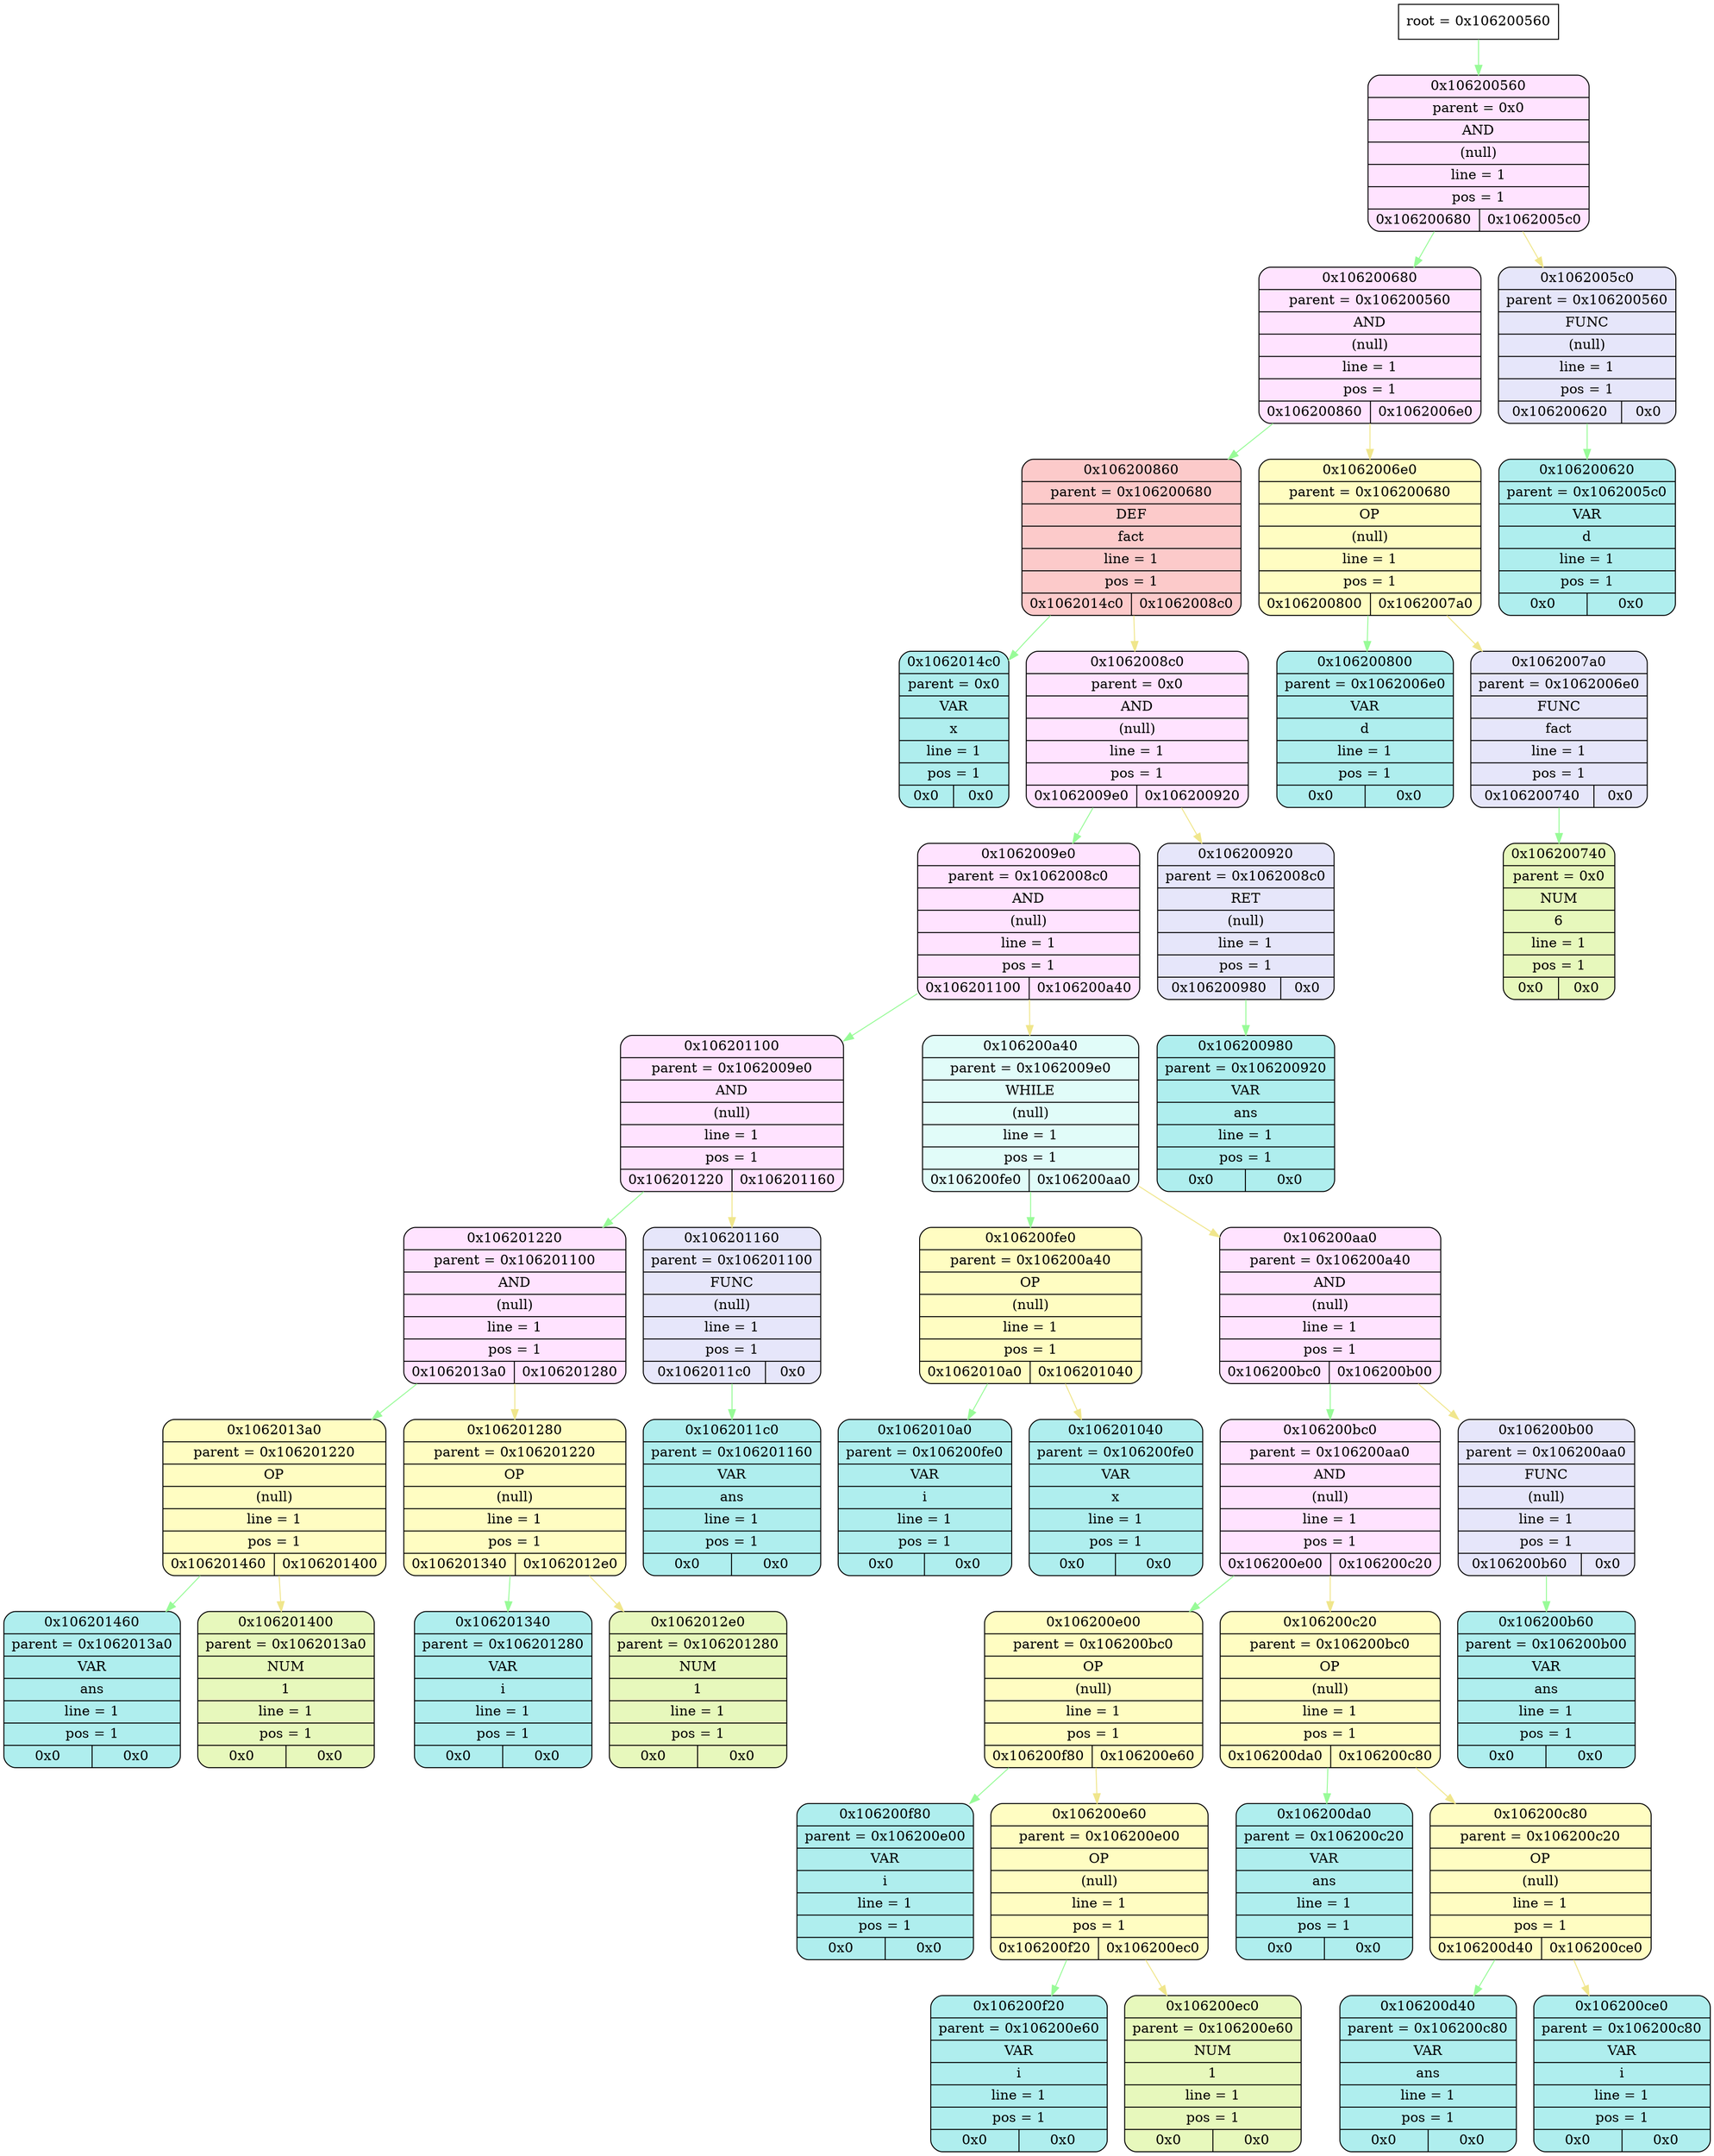 digraph
{
    node_info[shape = record, label = "{root = 0x106200560}"];

    node_info->node_0x106200560 [color = "#98FB98"];
    node_0x106200560[shape = Mrecord, label = "{{0x106200560} | {parent =  0x0} | {AND} | {(null)} | {line = 1} | {pos = 1} | {0x106200680 | 0x1062005c0}}",
                                        style="filled", fillcolor="#FFE3FF"];
    node_0x106200680[shape = Mrecord, label = "{{0x106200680} | {parent =  0x106200560} | {AND} | {(null)} | {line = 1} | {pos = 1} | {0x106200860 | 0x1062006e0}}",
                                        style="filled", fillcolor="#FFE3FF"];
    node_0x106200860[shape = Mrecord, label = "{{0x106200860} | {parent =  0x106200680} | {DEF} | {fact} | {line = 1} | {pos = 1} | {0x1062014c0 | 0x1062008c0}}",
                                        style="filled", fillcolor="#FCCACA"];
    node_0x1062014c0[shape = Mrecord, label = "{{0x1062014c0} | {parent =  0x0} | {VAR} | {x} | {line = 1} | {pos = 1} | {0x0 | 0x0}}",
                                        style="filled", fillcolor="#AFEEEE"];
    node_0x1062008c0[shape = Mrecord, label = "{{0x1062008c0} | {parent =  0x0} | {AND} | {(null)} | {line = 1} | {pos = 1} | {0x1062009e0 | 0x106200920}}",
                                        style="filled", fillcolor="#FFE3FF"];
    node_0x1062009e0[shape = Mrecord, label = "{{0x1062009e0} | {parent =  0x1062008c0} | {AND} | {(null)} | {line = 1} | {pos = 1} | {0x106201100 | 0x106200a40}}",
                                        style="filled", fillcolor="#FFE3FF"];
    node_0x106201100[shape = Mrecord, label = "{{0x106201100} | {parent =  0x1062009e0} | {AND} | {(null)} | {line = 1} | {pos = 1} | {0x106201220 | 0x106201160}}",
                                        style="filled", fillcolor="#FFE3FF"];
    node_0x106201220[shape = Mrecord, label = "{{0x106201220} | {parent =  0x106201100} | {AND} | {(null)} | {line = 1} | {pos = 1} | {0x1062013a0 | 0x106201280}}",
                                        style="filled", fillcolor="#FFE3FF"];
    node_0x1062013a0[shape = Mrecord, label = "{{0x1062013a0} | {parent =  0x106201220} | {OP} | {(null)} | {line = 1} | {pos = 1} | {0x106201460 | 0x106201400}}",
                                        style="filled", fillcolor="#FFFDC2"];
    node_0x106201460[shape = Mrecord, label = "{{0x106201460} | {parent =  0x1062013a0} | {VAR} | {ans} | {line = 1} | {pos = 1} | {0x0 | 0x0}}",
                                        style="filled", fillcolor="#AFEEEE"];
    node_0x106201400[shape = Mrecord, label = "{{0x106201400} | {parent =  0x1062013a0} | {NUM} | {1} | {line = 1} | {pos = 1} | {0x0 | 0x0}}",
                style="filled", fillcolor="#E7F8BC"];
    node_0x106201280[shape = Mrecord, label = "{{0x106201280} | {parent =  0x106201220} | {OP} | {(null)} | {line = 1} | {pos = 1} | {0x106201340 | 0x1062012e0}}",
                                        style="filled", fillcolor="#FFFDC2"];
    node_0x106201340[shape = Mrecord, label = "{{0x106201340} | {parent =  0x106201280} | {VAR} | {i} | {line = 1} | {pos = 1} | {0x0 | 0x0}}",
                                        style="filled", fillcolor="#AFEEEE"];
    node_0x1062012e0[shape = Mrecord, label = "{{0x1062012e0} | {parent =  0x106201280} | {NUM} | {1} | {line = 1} | {pos = 1} | {0x0 | 0x0}}",
                style="filled", fillcolor="#E7F8BC"];
    node_0x106201160[shape = Mrecord, label = "{{0x106201160} | {parent =  0x106201100} | {FUNC} | {(null)} | {line = 1} | {pos = 1} | {0x1062011c0 | 0x0}}",
                                        style="filled", fillcolor="#E6E6FA"];
    node_0x1062011c0[shape = Mrecord, label = "{{0x1062011c0} | {parent =  0x106201160} | {VAR} | {ans} | {line = 1} | {pos = 1} | {0x0 | 0x0}}",
                                        style="filled", fillcolor="#AFEEEE"];
    node_0x106200a40[shape = Mrecord, label = "{{0x106200a40} | {parent =  0x1062009e0} | {WHILE} | {(null)} | {line = 1} | {pos = 1} | {0x106200fe0 | 0x106200aa0}}",
                                        style="filled", fillcolor="#E1FCF9"];
    node_0x106200fe0[shape = Mrecord, label = "{{0x106200fe0} | {parent =  0x106200a40} | {OP} | {(null)} | {line = 1} | {pos = 1} | {0x1062010a0 | 0x106201040}}",
                                        style="filled", fillcolor="#FFFDC2"];
    node_0x1062010a0[shape = Mrecord, label = "{{0x1062010a0} | {parent =  0x106200fe0} | {VAR} | {i} | {line = 1} | {pos = 1} | {0x0 | 0x0}}",
                                        style="filled", fillcolor="#AFEEEE"];
    node_0x106201040[shape = Mrecord, label = "{{0x106201040} | {parent =  0x106200fe0} | {VAR} | {x} | {line = 1} | {pos = 1} | {0x0 | 0x0}}",
                                        style="filled", fillcolor="#AFEEEE"];
    node_0x106200aa0[shape = Mrecord, label = "{{0x106200aa0} | {parent =  0x106200a40} | {AND} | {(null)} | {line = 1} | {pos = 1} | {0x106200bc0 | 0x106200b00}}",
                                        style="filled", fillcolor="#FFE3FF"];
    node_0x106200bc0[shape = Mrecord, label = "{{0x106200bc0} | {parent =  0x106200aa0} | {AND} | {(null)} | {line = 1} | {pos = 1} | {0x106200e00 | 0x106200c20}}",
                                        style="filled", fillcolor="#FFE3FF"];
    node_0x106200e00[shape = Mrecord, label = "{{0x106200e00} | {parent =  0x106200bc0} | {OP} | {(null)} | {line = 1} | {pos = 1} | {0x106200f80 | 0x106200e60}}",
                                        style="filled", fillcolor="#FFFDC2"];
    node_0x106200f80[shape = Mrecord, label = "{{0x106200f80} | {parent =  0x106200e00} | {VAR} | {i} | {line = 1} | {pos = 1} | {0x0 | 0x0}}",
                                        style="filled", fillcolor="#AFEEEE"];
    node_0x106200e60[shape = Mrecord, label = "{{0x106200e60} | {parent =  0x106200e00} | {OP} | {(null)} | {line = 1} | {pos = 1} | {0x106200f20 | 0x106200ec0}}",
                                        style="filled", fillcolor="#FFFDC2"];
    node_0x106200f20[shape = Mrecord, label = "{{0x106200f20} | {parent =  0x106200e60} | {VAR} | {i} | {line = 1} | {pos = 1} | {0x0 | 0x0}}",
                                        style="filled", fillcolor="#AFEEEE"];
    node_0x106200ec0[shape = Mrecord, label = "{{0x106200ec0} | {parent =  0x106200e60} | {NUM} | {1} | {line = 1} | {pos = 1} | {0x0 | 0x0}}",
                style="filled", fillcolor="#E7F8BC"];
    node_0x106200c20[shape = Mrecord, label = "{{0x106200c20} | {parent =  0x106200bc0} | {OP} | {(null)} | {line = 1} | {pos = 1} | {0x106200da0 | 0x106200c80}}",
                                        style="filled", fillcolor="#FFFDC2"];
    node_0x106200da0[shape = Mrecord, label = "{{0x106200da0} | {parent =  0x106200c20} | {VAR} | {ans} | {line = 1} | {pos = 1} | {0x0 | 0x0}}",
                                        style="filled", fillcolor="#AFEEEE"];
    node_0x106200c80[shape = Mrecord, label = "{{0x106200c80} | {parent =  0x106200c20} | {OP} | {(null)} | {line = 1} | {pos = 1} | {0x106200d40 | 0x106200ce0}}",
                                        style="filled", fillcolor="#FFFDC2"];
    node_0x106200d40[shape = Mrecord, label = "{{0x106200d40} | {parent =  0x106200c80} | {VAR} | {ans} | {line = 1} | {pos = 1} | {0x0 | 0x0}}",
                                        style="filled", fillcolor="#AFEEEE"];
    node_0x106200ce0[shape = Mrecord, label = "{{0x106200ce0} | {parent =  0x106200c80} | {VAR} | {i} | {line = 1} | {pos = 1} | {0x0 | 0x0}}",
                                        style="filled", fillcolor="#AFEEEE"];
    node_0x106200b00[shape = Mrecord, label = "{{0x106200b00} | {parent =  0x106200aa0} | {FUNC} | {(null)} | {line = 1} | {pos = 1} | {0x106200b60 | 0x0}}",
                                        style="filled", fillcolor="#E6E6FA"];
    node_0x106200b60[shape = Mrecord, label = "{{0x106200b60} | {parent =  0x106200b00} | {VAR} | {ans} | {line = 1} | {pos = 1} | {0x0 | 0x0}}",
                                        style="filled", fillcolor="#AFEEEE"];
    node_0x106200920[shape = Mrecord, label = "{{0x106200920} | {parent =  0x1062008c0} | {RET} | {(null)} | {line = 1} | {pos = 1} | {0x106200980 | 0x0}}",
                                        style="filled", fillcolor="#E6E6FA"];
    node_0x106200980[shape = Mrecord, label = "{{0x106200980} | {parent =  0x106200920} | {VAR} | {ans} | {line = 1} | {pos = 1} | {0x0 | 0x0}}",
                                        style="filled", fillcolor="#AFEEEE"];
    node_0x1062006e0[shape = Mrecord, label = "{{0x1062006e0} | {parent =  0x106200680} | {OP} | {(null)} | {line = 1} | {pos = 1} | {0x106200800 | 0x1062007a0}}",
                                        style="filled", fillcolor="#FFFDC2"];
    node_0x106200800[shape = Mrecord, label = "{{0x106200800} | {parent =  0x1062006e0} | {VAR} | {d} | {line = 1} | {pos = 1} | {0x0 | 0x0}}",
                                        style="filled", fillcolor="#AFEEEE"];
    node_0x1062007a0[shape = Mrecord, label = "{{0x1062007a0} | {parent =  0x1062006e0} | {FUNC} | {fact} | {line = 1} | {pos = 1} | {0x106200740 | 0x0}}",
                                        style="filled", fillcolor="#E6E6FA"];
    node_0x106200740[shape = Mrecord, label = "{{0x106200740} | {parent =  0x0} | {NUM} | {6} | {line = 1} | {pos = 1} | {0x0 | 0x0}}",
                style="filled", fillcolor="#E7F8BC"];
    node_0x1062005c0[shape = Mrecord, label = "{{0x1062005c0} | {parent =  0x106200560} | {FUNC} | {(null)} | {line = 1} | {pos = 1} | {0x106200620 | 0x0}}",
                                        style="filled", fillcolor="#E6E6FA"];
    node_0x106200620[shape = Mrecord, label = "{{0x106200620} | {parent =  0x1062005c0} | {VAR} | {d} | {line = 1} | {pos = 1} | {0x0 | 0x0}}",
                                        style="filled", fillcolor="#AFEEEE"];
    node_0x106200560->node_0x106200680 [color = "#98FB98"];
    node_0x106200680->node_0x106200860 [color = "#98FB98"];
    node_0x106200860->node_0x1062014c0 [color = "#98FB98"];
    node_0x106200860->node_0x1062008c0 [color = "#F0E68C"];
    node_0x1062008c0->node_0x1062009e0 [color = "#98FB98"];
    node_0x1062009e0->node_0x106201100 [color = "#98FB98"];
    node_0x106201100->node_0x106201220 [color = "#98FB98"];
    node_0x106201220->node_0x1062013a0 [color = "#98FB98"];
    node_0x1062013a0->node_0x106201460 [color = "#98FB98"];
    node_0x1062013a0->node_0x106201400 [color = "#F0E68C"];
    node_0x106201220->node_0x106201280 [color = "#F0E68C"];
    node_0x106201280->node_0x106201340 [color = "#98FB98"];
    node_0x106201280->node_0x1062012e0 [color = "#F0E68C"];
    node_0x106201100->node_0x106201160 [color = "#F0E68C"];
    node_0x106201160->node_0x1062011c0 [color = "#98FB98"];
    node_0x1062009e0->node_0x106200a40 [color = "#F0E68C"];
    node_0x106200a40->node_0x106200fe0 [color = "#98FB98"];
    node_0x106200fe0->node_0x1062010a0 [color = "#98FB98"];
    node_0x106200fe0->node_0x106201040 [color = "#F0E68C"];
    node_0x106200a40->node_0x106200aa0 [color = "#F0E68C"];
    node_0x106200aa0->node_0x106200bc0 [color = "#98FB98"];
    node_0x106200bc0->node_0x106200e00 [color = "#98FB98"];
    node_0x106200e00->node_0x106200f80 [color = "#98FB98"];
    node_0x106200e00->node_0x106200e60 [color = "#F0E68C"];
    node_0x106200e60->node_0x106200f20 [color = "#98FB98"];
    node_0x106200e60->node_0x106200ec0 [color = "#F0E68C"];
    node_0x106200bc0->node_0x106200c20 [color = "#F0E68C"];
    node_0x106200c20->node_0x106200da0 [color = "#98FB98"];
    node_0x106200c20->node_0x106200c80 [color = "#F0E68C"];
    node_0x106200c80->node_0x106200d40 [color = "#98FB98"];
    node_0x106200c80->node_0x106200ce0 [color = "#F0E68C"];
    node_0x106200aa0->node_0x106200b00 [color = "#F0E68C"];
    node_0x106200b00->node_0x106200b60 [color = "#98FB98"];
    node_0x1062008c0->node_0x106200920 [color = "#F0E68C"];
    node_0x106200920->node_0x106200980 [color = "#98FB98"];
    node_0x106200680->node_0x1062006e0 [color = "#F0E68C"];
    node_0x1062006e0->node_0x106200800 [color = "#98FB98"];
    node_0x1062006e0->node_0x1062007a0 [color = "#F0E68C"];
    node_0x1062007a0->node_0x106200740 [color = "#98FB98"];
    node_0x106200560->node_0x1062005c0 [color = "#F0E68C"];
    node_0x1062005c0->node_0x106200620 [color = "#98FB98"];
}